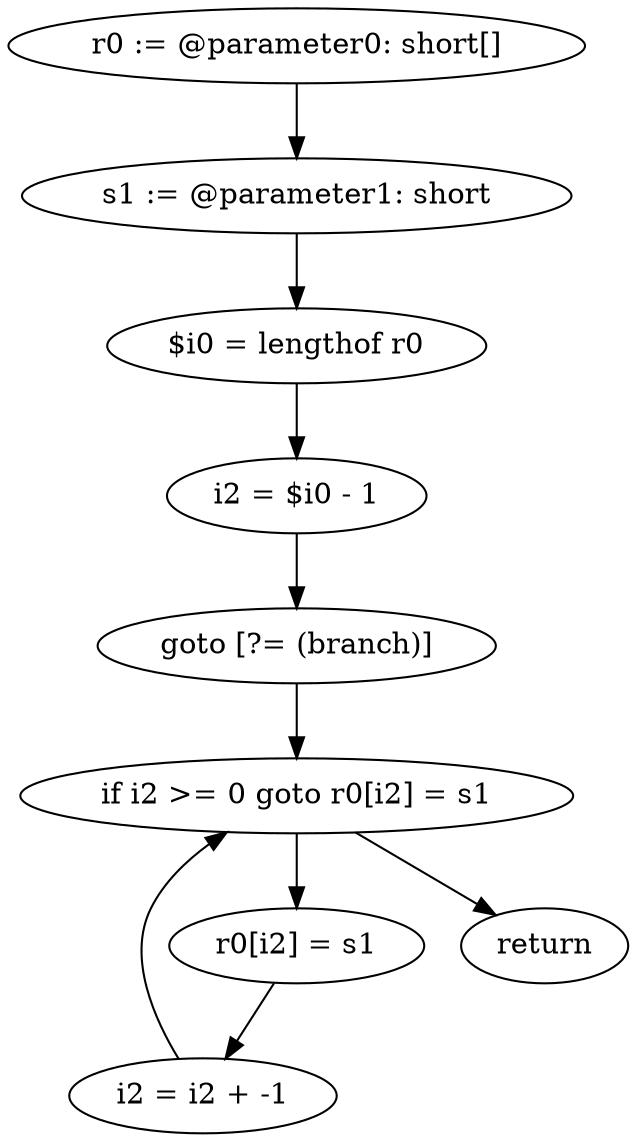 digraph "unitGraph" {
    "r0 := @parameter0: short[]"
    "s1 := @parameter1: short"
    "$i0 = lengthof r0"
    "i2 = $i0 - 1"
    "goto [?= (branch)]"
    "r0[i2] = s1"
    "i2 = i2 + -1"
    "if i2 >= 0 goto r0[i2] = s1"
    "return"
    "r0 := @parameter0: short[]"->"s1 := @parameter1: short";
    "s1 := @parameter1: short"->"$i0 = lengthof r0";
    "$i0 = lengthof r0"->"i2 = $i0 - 1";
    "i2 = $i0 - 1"->"goto [?= (branch)]";
    "goto [?= (branch)]"->"if i2 >= 0 goto r0[i2] = s1";
    "r0[i2] = s1"->"i2 = i2 + -1";
    "i2 = i2 + -1"->"if i2 >= 0 goto r0[i2] = s1";
    "if i2 >= 0 goto r0[i2] = s1"->"return";
    "if i2 >= 0 goto r0[i2] = s1"->"r0[i2] = s1";
}
